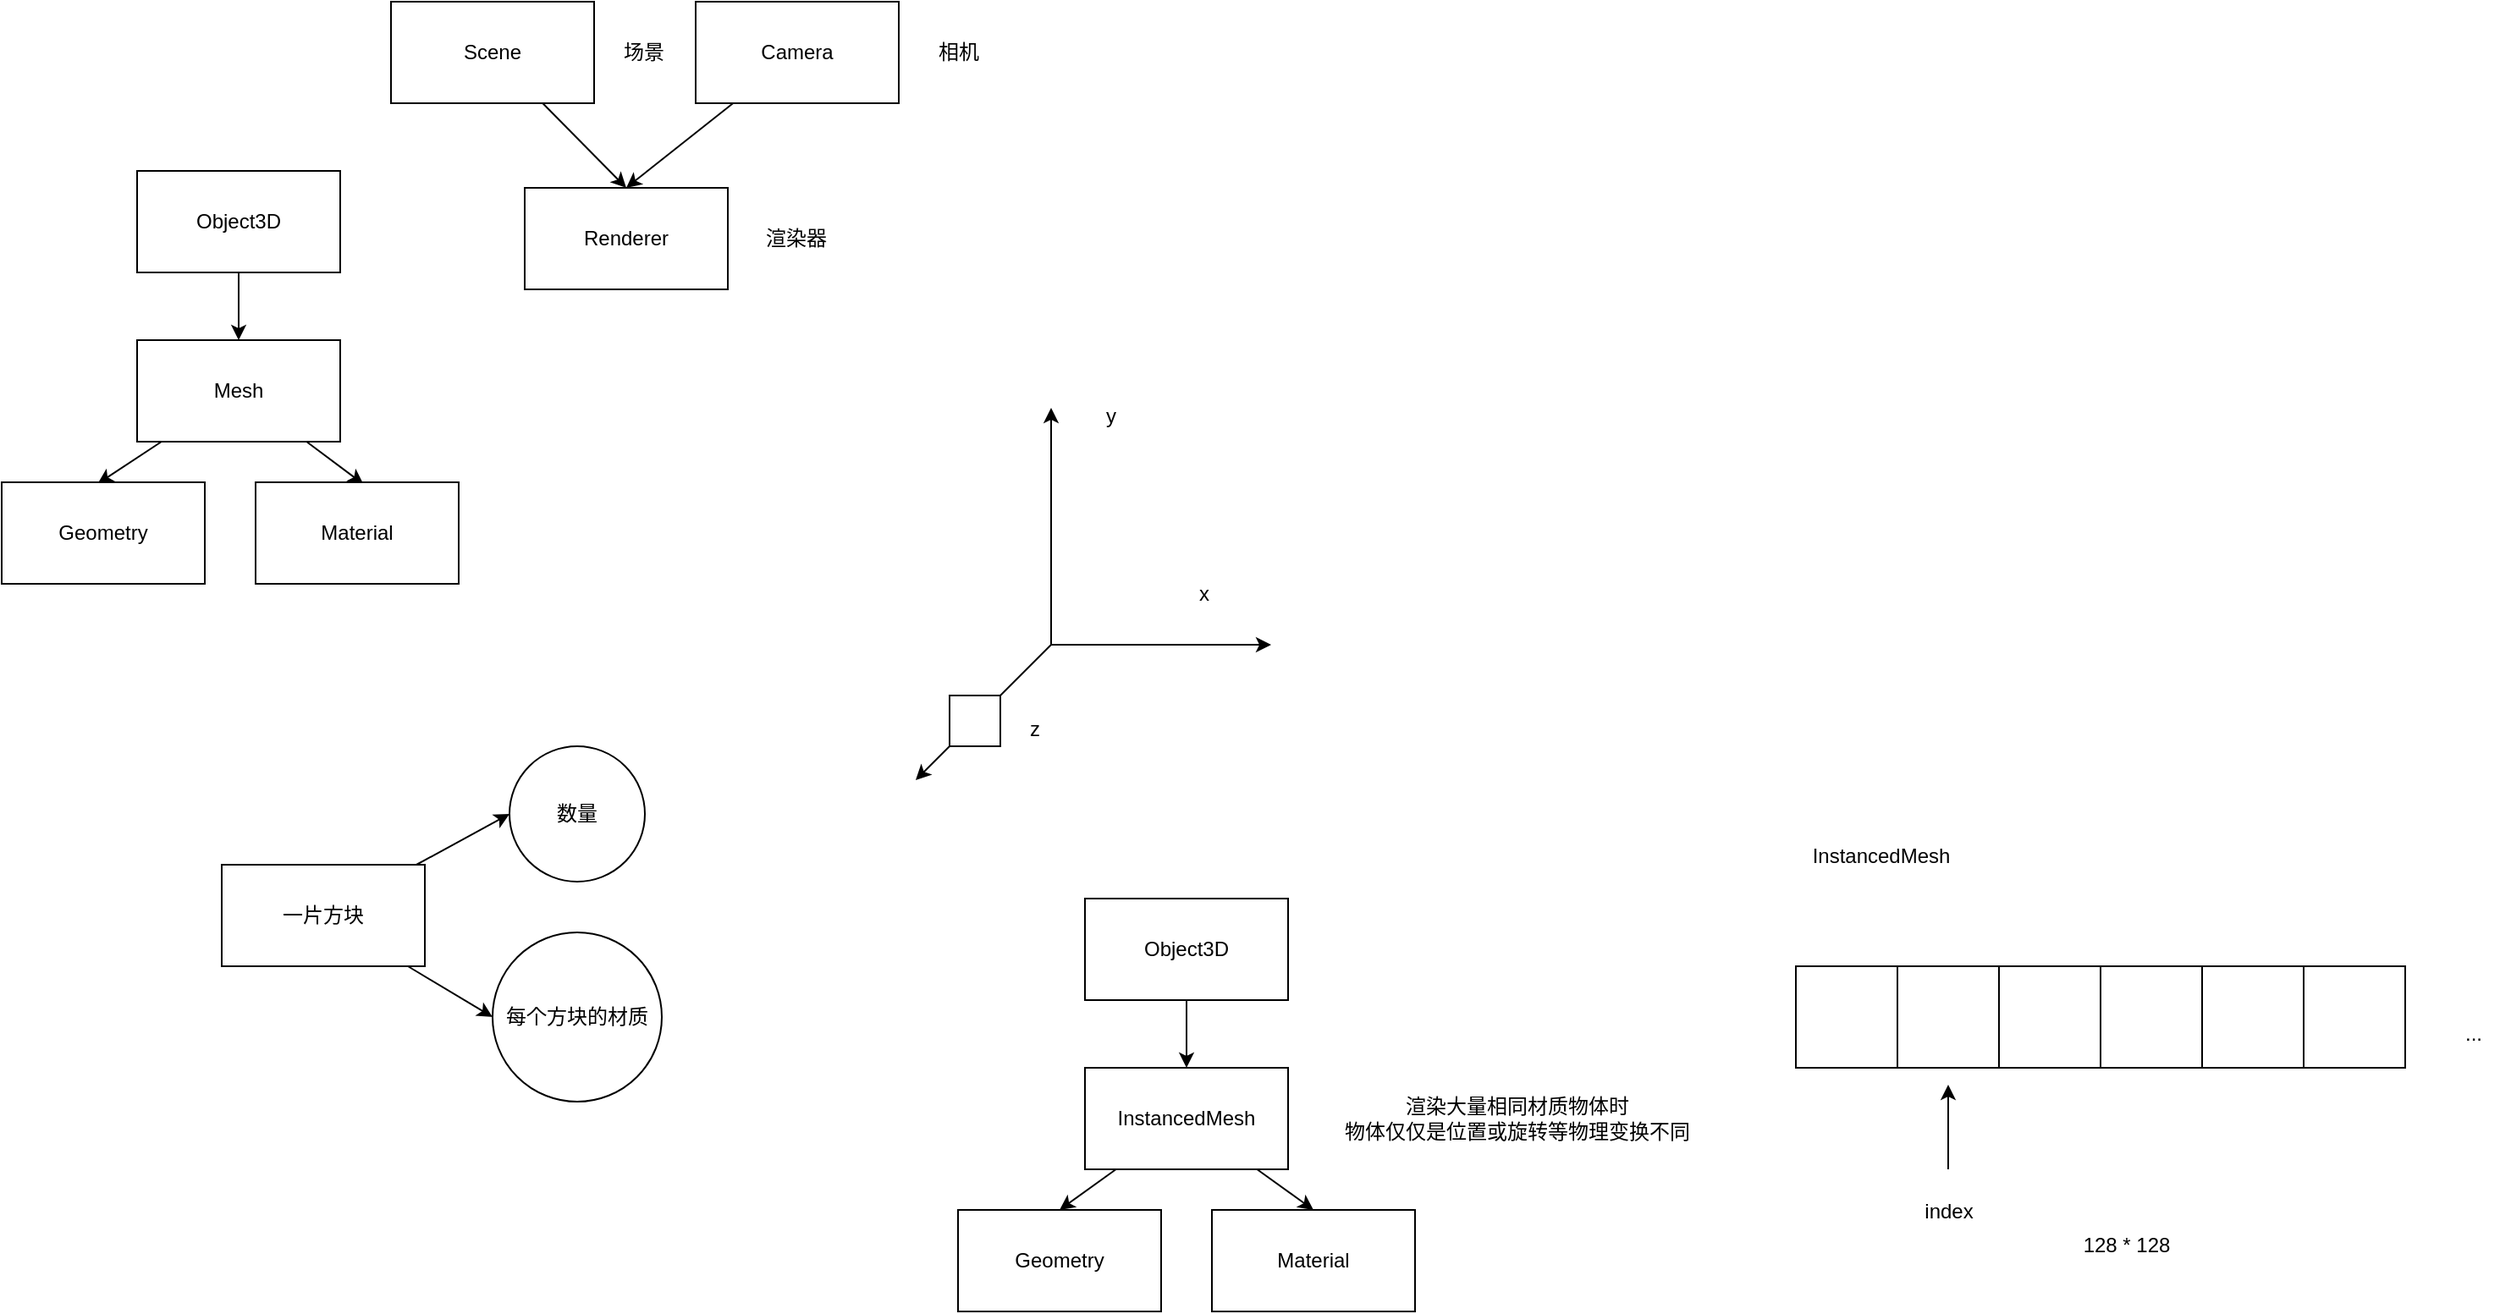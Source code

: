 <mxfile>
    <diagram id="66NhC8WV4g8qjToAEwFm" name="第 1 页">
        <mxGraphModel dx="883" dy="610" grid="1" gridSize="10" guides="1" tooltips="1" connect="1" arrows="1" fold="1" page="1" pageScale="1" pageWidth="827" pageHeight="1169" math="0" shadow="0">
            <root>
                <mxCell id="0"/>
                <mxCell id="1" parent="0"/>
                <mxCell id="9" style="edgeStyle=none;html=1;entryX=0.5;entryY=0;entryDx=0;entryDy=0;" parent="1" source="2" target="6" edge="1">
                    <mxGeometry relative="1" as="geometry"/>
                </mxCell>
                <mxCell id="2" value="Scene" style="whiteSpace=wrap;html=1;" parent="1" vertex="1">
                    <mxGeometry x="240" y="300" width="120" height="60" as="geometry"/>
                </mxCell>
                <mxCell id="3" value="场景" style="text;html=1;align=center;verticalAlign=middle;resizable=0;points=[];autosize=1;strokeColor=none;fillColor=none;" parent="1" vertex="1">
                    <mxGeometry x="364" y="315" width="50" height="30" as="geometry"/>
                </mxCell>
                <mxCell id="10" style="edgeStyle=none;html=1;entryX=0.5;entryY=0;entryDx=0;entryDy=0;" parent="1" source="4" target="6" edge="1">
                    <mxGeometry relative="1" as="geometry"/>
                </mxCell>
                <mxCell id="4" value="Camera" style="whiteSpace=wrap;html=1;" parent="1" vertex="1">
                    <mxGeometry x="420" y="300" width="120" height="60" as="geometry"/>
                </mxCell>
                <mxCell id="5" value="相机" style="text;html=1;align=center;verticalAlign=middle;resizable=0;points=[];autosize=1;strokeColor=none;fillColor=none;" parent="1" vertex="1">
                    <mxGeometry x="550" y="315" width="50" height="30" as="geometry"/>
                </mxCell>
                <mxCell id="6" value="Renderer" style="whiteSpace=wrap;html=1;" parent="1" vertex="1">
                    <mxGeometry x="319" y="410" width="120" height="60" as="geometry"/>
                </mxCell>
                <mxCell id="8" value="渲染器" style="text;html=1;align=center;verticalAlign=middle;resizable=0;points=[];autosize=1;strokeColor=none;fillColor=none;" parent="1" vertex="1">
                    <mxGeometry x="449" y="425" width="60" height="30" as="geometry"/>
                </mxCell>
                <mxCell id="13" style="edgeStyle=none;html=1;entryX=0.5;entryY=0;entryDx=0;entryDy=0;" parent="1" source="11" target="12" edge="1">
                    <mxGeometry relative="1" as="geometry"/>
                </mxCell>
                <mxCell id="11" value="Object3D" style="whiteSpace=wrap;html=1;" parent="1" vertex="1">
                    <mxGeometry x="90" y="400" width="120" height="60" as="geometry"/>
                </mxCell>
                <mxCell id="16" style="edgeStyle=none;html=1;entryX=0.473;entryY=0.013;entryDx=0;entryDy=0;entryPerimeter=0;" parent="1" source="12" target="14" edge="1">
                    <mxGeometry relative="1" as="geometry"/>
                </mxCell>
                <mxCell id="17" style="edgeStyle=none;html=1;entryX=0.531;entryY=0.019;entryDx=0;entryDy=0;entryPerimeter=0;" parent="1" source="12" target="15" edge="1">
                    <mxGeometry relative="1" as="geometry"/>
                </mxCell>
                <mxCell id="12" value="Mesh" style="whiteSpace=wrap;html=1;" parent="1" vertex="1">
                    <mxGeometry x="90" y="500" width="120" height="60" as="geometry"/>
                </mxCell>
                <mxCell id="14" value="Geometry" style="whiteSpace=wrap;html=1;" parent="1" vertex="1">
                    <mxGeometry x="10" y="584" width="120" height="60" as="geometry"/>
                </mxCell>
                <mxCell id="15" value="Material" style="whiteSpace=wrap;html=1;" parent="1" vertex="1">
                    <mxGeometry x="160" y="584" width="120" height="60" as="geometry"/>
                </mxCell>
                <mxCell id="18" value="" style="endArrow=classic;html=1;" parent="1" edge="1">
                    <mxGeometry width="50" height="50" relative="1" as="geometry">
                        <mxPoint x="630" y="680" as="sourcePoint"/>
                        <mxPoint x="630" y="540" as="targetPoint"/>
                    </mxGeometry>
                </mxCell>
                <mxCell id="19" value="y" style="text;html=1;align=center;verticalAlign=middle;resizable=0;points=[];autosize=1;strokeColor=none;fillColor=none;" parent="1" vertex="1">
                    <mxGeometry x="650" y="530" width="30" height="30" as="geometry"/>
                </mxCell>
                <mxCell id="20" value="" style="endArrow=classic;html=1;" parent="1" edge="1">
                    <mxGeometry width="50" height="50" relative="1" as="geometry">
                        <mxPoint x="630" y="680" as="sourcePoint"/>
                        <mxPoint x="760" y="680" as="targetPoint"/>
                    </mxGeometry>
                </mxCell>
                <mxCell id="21" value="x" style="text;html=1;align=center;verticalAlign=middle;resizable=0;points=[];autosize=1;strokeColor=none;fillColor=none;" parent="1" vertex="1">
                    <mxGeometry x="705" y="635" width="30" height="30" as="geometry"/>
                </mxCell>
                <mxCell id="22" value="" style="endArrow=classic;html=1;" parent="1" edge="1">
                    <mxGeometry width="50" height="50" relative="1" as="geometry">
                        <mxPoint x="630" y="680" as="sourcePoint"/>
                        <mxPoint x="550" y="760" as="targetPoint"/>
                    </mxGeometry>
                </mxCell>
                <mxCell id="23" value="z" style="text;html=1;align=center;verticalAlign=middle;resizable=0;points=[];autosize=1;strokeColor=none;fillColor=none;" parent="1" vertex="1">
                    <mxGeometry x="605" y="715" width="30" height="30" as="geometry"/>
                </mxCell>
                <mxCell id="24" value="" style="whiteSpace=wrap;html=1;" parent="1" vertex="1">
                    <mxGeometry x="570" y="710" width="30" height="30" as="geometry"/>
                </mxCell>
                <mxCell id="28" style="edgeStyle=none;html=1;entryX=0;entryY=0.5;entryDx=0;entryDy=0;" parent="1" source="25" target="26" edge="1">
                    <mxGeometry relative="1" as="geometry"/>
                </mxCell>
                <mxCell id="29" style="edgeStyle=none;html=1;entryX=0;entryY=0.5;entryDx=0;entryDy=0;" parent="1" source="25" target="27" edge="1">
                    <mxGeometry relative="1" as="geometry"/>
                </mxCell>
                <mxCell id="25" value="一片方块" style="whiteSpace=wrap;html=1;" parent="1" vertex="1">
                    <mxGeometry x="140" y="810" width="120" height="60" as="geometry"/>
                </mxCell>
                <mxCell id="26" value="数量" style="ellipse;whiteSpace=wrap;html=1;" parent="1" vertex="1">
                    <mxGeometry x="310" y="740" width="80" height="80" as="geometry"/>
                </mxCell>
                <mxCell id="27" value="每个方块的材质" style="ellipse;whiteSpace=wrap;html=1;" parent="1" vertex="1">
                    <mxGeometry x="300" y="850" width="100" height="100" as="geometry"/>
                </mxCell>
                <mxCell id="38" style="edgeStyle=none;html=1;entryX=0.5;entryY=0;entryDx=0;entryDy=0;" edge="1" parent="1" source="31" target="37">
                    <mxGeometry relative="1" as="geometry"/>
                </mxCell>
                <mxCell id="31" value="Object3D" style="whiteSpace=wrap;html=1;" vertex="1" parent="1">
                    <mxGeometry x="650" y="830" width="120" height="60" as="geometry"/>
                </mxCell>
                <mxCell id="32" style="edgeStyle=none;html=1;entryX=0.473;entryY=0.013;entryDx=0;entryDy=0;entryPerimeter=0;" edge="1" parent="1" target="35">
                    <mxGeometry relative="1" as="geometry">
                        <mxPoint x="514.414" y="990" as="sourcePoint"/>
                    </mxGeometry>
                </mxCell>
                <mxCell id="41" style="edgeStyle=none;html=1;entryX=0.5;entryY=0;entryDx=0;entryDy=0;" edge="1" parent="1" source="37" target="39">
                    <mxGeometry relative="1" as="geometry"/>
                </mxCell>
                <mxCell id="42" style="edgeStyle=none;html=1;entryX=0.5;entryY=0;entryDx=0;entryDy=0;" edge="1" parent="1" source="37" target="40">
                    <mxGeometry relative="1" as="geometry"/>
                </mxCell>
                <mxCell id="37" value="InstancedMesh" style="whiteSpace=wrap;html=1;" vertex="1" parent="1">
                    <mxGeometry x="650" y="930" width="120" height="60" as="geometry"/>
                </mxCell>
                <mxCell id="39" value="Geometry" style="whiteSpace=wrap;html=1;" vertex="1" parent="1">
                    <mxGeometry x="575" y="1014" width="120" height="60" as="geometry"/>
                </mxCell>
                <mxCell id="40" value="Material" style="whiteSpace=wrap;html=1;" vertex="1" parent="1">
                    <mxGeometry x="725" y="1014" width="120" height="60" as="geometry"/>
                </mxCell>
                <mxCell id="43" value="渲染大量相同材质物体时&lt;br&gt;物体仅仅是位置或旋转等物理变换不同" style="text;html=1;align=center;verticalAlign=middle;resizable=0;points=[];autosize=1;strokeColor=none;fillColor=none;" vertex="1" parent="1">
                    <mxGeometry x="790" y="940" width="230" height="40" as="geometry"/>
                </mxCell>
                <mxCell id="44" value="InstancedMesh" style="text;html=1;align=center;verticalAlign=middle;resizable=0;points=[];autosize=1;strokeColor=none;fillColor=none;" vertex="1" parent="1">
                    <mxGeometry x="1070" y="790" width="100" height="30" as="geometry"/>
                </mxCell>
                <mxCell id="45" value="" style="whiteSpace=wrap;html=1;" vertex="1" parent="1">
                    <mxGeometry x="1070" y="870" width="60" height="60" as="geometry"/>
                </mxCell>
                <mxCell id="47" value="" style="whiteSpace=wrap;html=1;" vertex="1" parent="1">
                    <mxGeometry x="1130" y="870" width="60" height="60" as="geometry"/>
                </mxCell>
                <mxCell id="48" value="" style="whiteSpace=wrap;html=1;" vertex="1" parent="1">
                    <mxGeometry x="1190" y="870" width="60" height="60" as="geometry"/>
                </mxCell>
                <mxCell id="49" value="" style="whiteSpace=wrap;html=1;" vertex="1" parent="1">
                    <mxGeometry x="1250" y="870" width="60" height="60" as="geometry"/>
                </mxCell>
                <mxCell id="50" value="" style="whiteSpace=wrap;html=1;" vertex="1" parent="1">
                    <mxGeometry x="1310" y="870" width="60" height="60" as="geometry"/>
                </mxCell>
                <mxCell id="51" value="" style="whiteSpace=wrap;html=1;" vertex="1" parent="1">
                    <mxGeometry x="1370" y="870" width="60" height="60" as="geometry"/>
                </mxCell>
                <mxCell id="52" value="..." style="text;html=1;align=center;verticalAlign=middle;resizable=0;points=[];autosize=1;strokeColor=none;fillColor=none;" vertex="1" parent="1">
                    <mxGeometry x="1455" y="895" width="30" height="30" as="geometry"/>
                </mxCell>
                <mxCell id="53" value="128 * 128" style="text;html=1;align=center;verticalAlign=middle;resizable=0;points=[];autosize=1;strokeColor=none;fillColor=none;" vertex="1" parent="1">
                    <mxGeometry x="1230" y="1020" width="70" height="30" as="geometry"/>
                </mxCell>
                <mxCell id="54" value="" style="edgeStyle=none;orthogonalLoop=1;jettySize=auto;html=1;" edge="1" parent="1">
                    <mxGeometry width="100" relative="1" as="geometry">
                        <mxPoint x="1160" y="990" as="sourcePoint"/>
                        <mxPoint x="1160" y="940" as="targetPoint"/>
                        <Array as="points"/>
                    </mxGeometry>
                </mxCell>
                <mxCell id="55" value="index" style="text;html=1;align=center;verticalAlign=middle;resizable=0;points=[];autosize=1;strokeColor=none;fillColor=none;" vertex="1" parent="1">
                    <mxGeometry x="1135" y="1000" width="50" height="30" as="geometry"/>
                </mxCell>
            </root>
        </mxGraphModel>
    </diagram>
</mxfile>